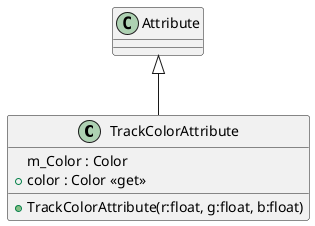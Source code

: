 @startuml
class TrackColorAttribute {
    m_Color : Color
    + color : Color <<get>>
    + TrackColorAttribute(r:float, g:float, b:float)
}
Attribute <|-- TrackColorAttribute
@enduml
